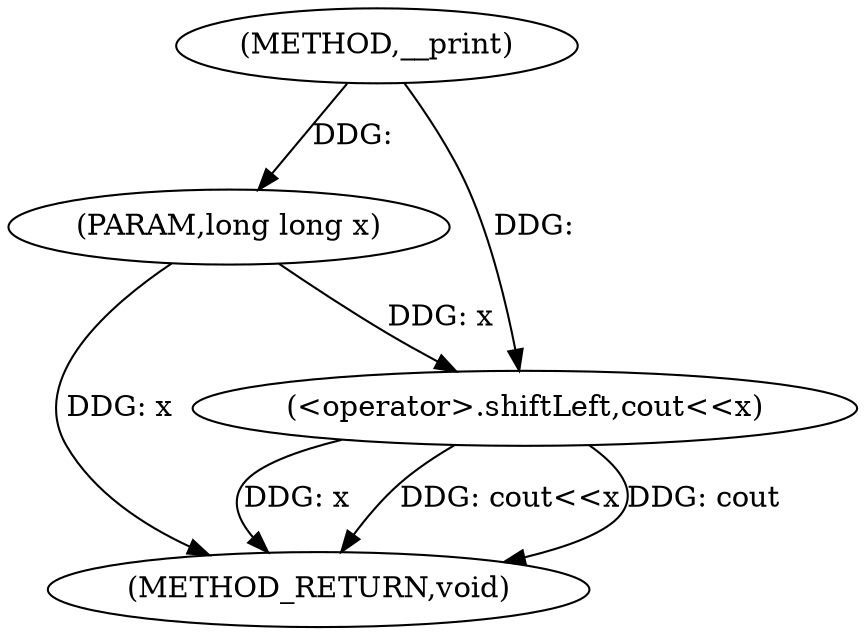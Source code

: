 digraph "__print" {  
"1000109" [label = "(METHOD,__print)" ]
"1000115" [label = "(METHOD_RETURN,void)" ]
"1000110" [label = "(PARAM,long long x)" ]
"1000112" [label = "(<operator>.shiftLeft,cout<<x)" ]
  "1000110" -> "1000115"  [ label = "DDG: x"] 
  "1000112" -> "1000115"  [ label = "DDG: x"] 
  "1000112" -> "1000115"  [ label = "DDG: cout<<x"] 
  "1000112" -> "1000115"  [ label = "DDG: cout"] 
  "1000109" -> "1000110"  [ label = "DDG: "] 
  "1000109" -> "1000112"  [ label = "DDG: "] 
  "1000110" -> "1000112"  [ label = "DDG: x"] 
}
